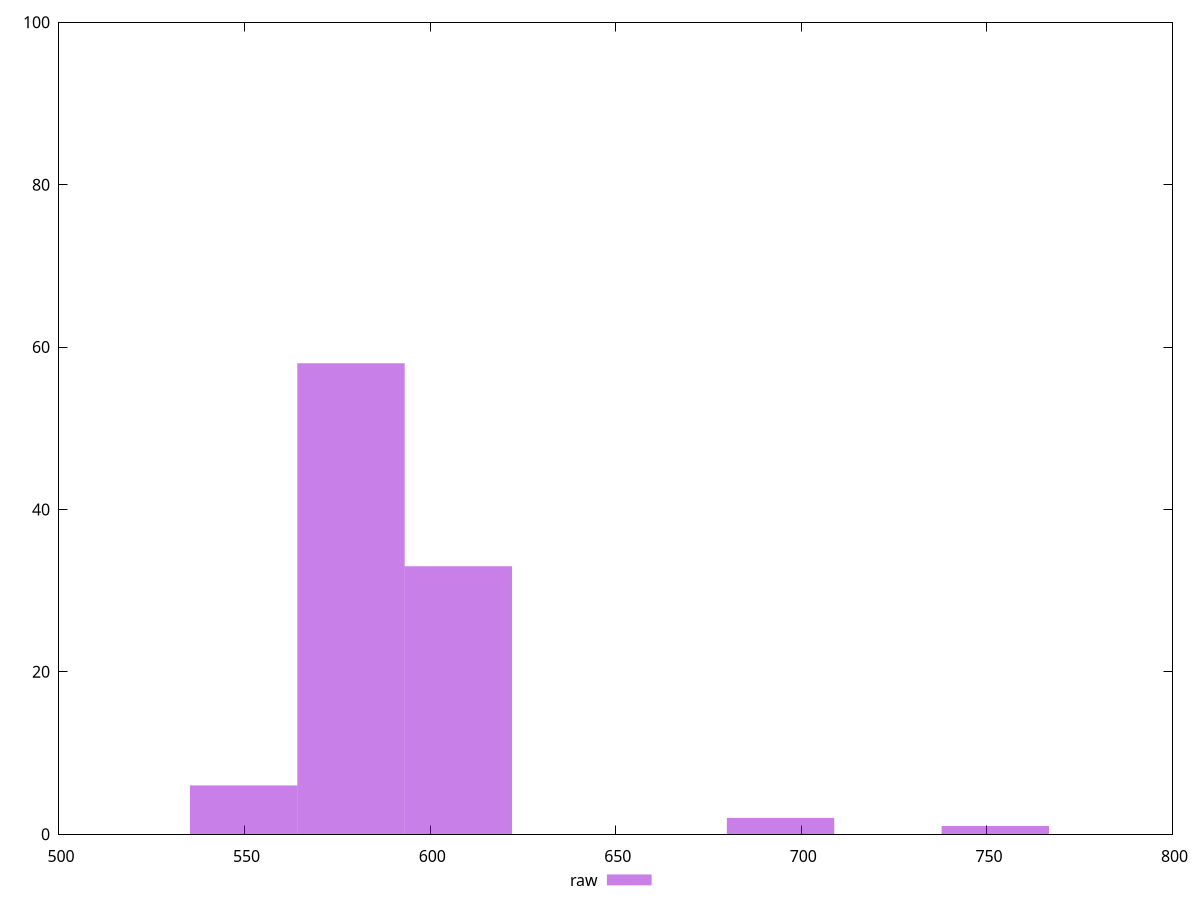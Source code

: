 reset
set terminal svg size 640, 490 enhanced background rgb 'white'
set output "report_00007_2020-12-11T15:55:29.892Z/bootup-time/samples/pages/raw/histogram.svg"

$raw <<EOF
752.2646253768633 1
694.3981157324891 2
549.7318416215539 6
578.6650964437409 58
607.598351265928 33
EOF

set key outside below
set boxwidth 28.93325482218705
set yrange [0:100]
set style fill transparent solid 0.5 noborder

plot \
  $raw title "raw" with boxes, \


reset